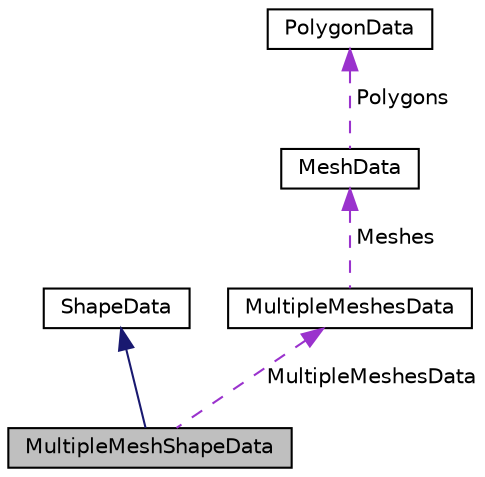 digraph "MultipleMeshShapeData"
{
 // LATEX_PDF_SIZE
  edge [fontname="Helvetica",fontsize="10",labelfontname="Helvetica",labelfontsize="10"];
  node [fontname="Helvetica",fontsize="10",shape=record];
  Node2 [label="MultipleMeshShapeData",height=0.2,width=0.4,color="black", fillcolor="grey75", style="filled", fontcolor="black",tooltip=" "];
  Node3 -> Node2 [dir="back",color="midnightblue",fontsize="10",style="solid",fontname="Helvetica"];
  Node3 [label="ShapeData",height=0.2,width=0.4,color="black", fillcolor="white", style="filled",URL="$class_shape_data.html",tooltip=" "];
  Node4 -> Node2 [dir="back",color="darkorchid3",fontsize="10",style="dashed",label=" MultipleMeshesData" ,fontname="Helvetica"];
  Node4 [label="MultipleMeshesData",height=0.2,width=0.4,color="black", fillcolor="white", style="filled",URL="$class_multiple_meshes_data.html",tooltip=" "];
  Node5 -> Node4 [dir="back",color="darkorchid3",fontsize="10",style="dashed",label=" Meshes" ,fontname="Helvetica"];
  Node5 [label="MeshData",height=0.2,width=0.4,color="black", fillcolor="white", style="filled",URL="$class_mesh_data.html",tooltip=" "];
  Node6 -> Node5 [dir="back",color="darkorchid3",fontsize="10",style="dashed",label=" Polygons" ,fontname="Helvetica"];
  Node6 [label="PolygonData",height=0.2,width=0.4,color="black", fillcolor="white", style="filled",URL="$class_polygon_data.html",tooltip=" "];
}
